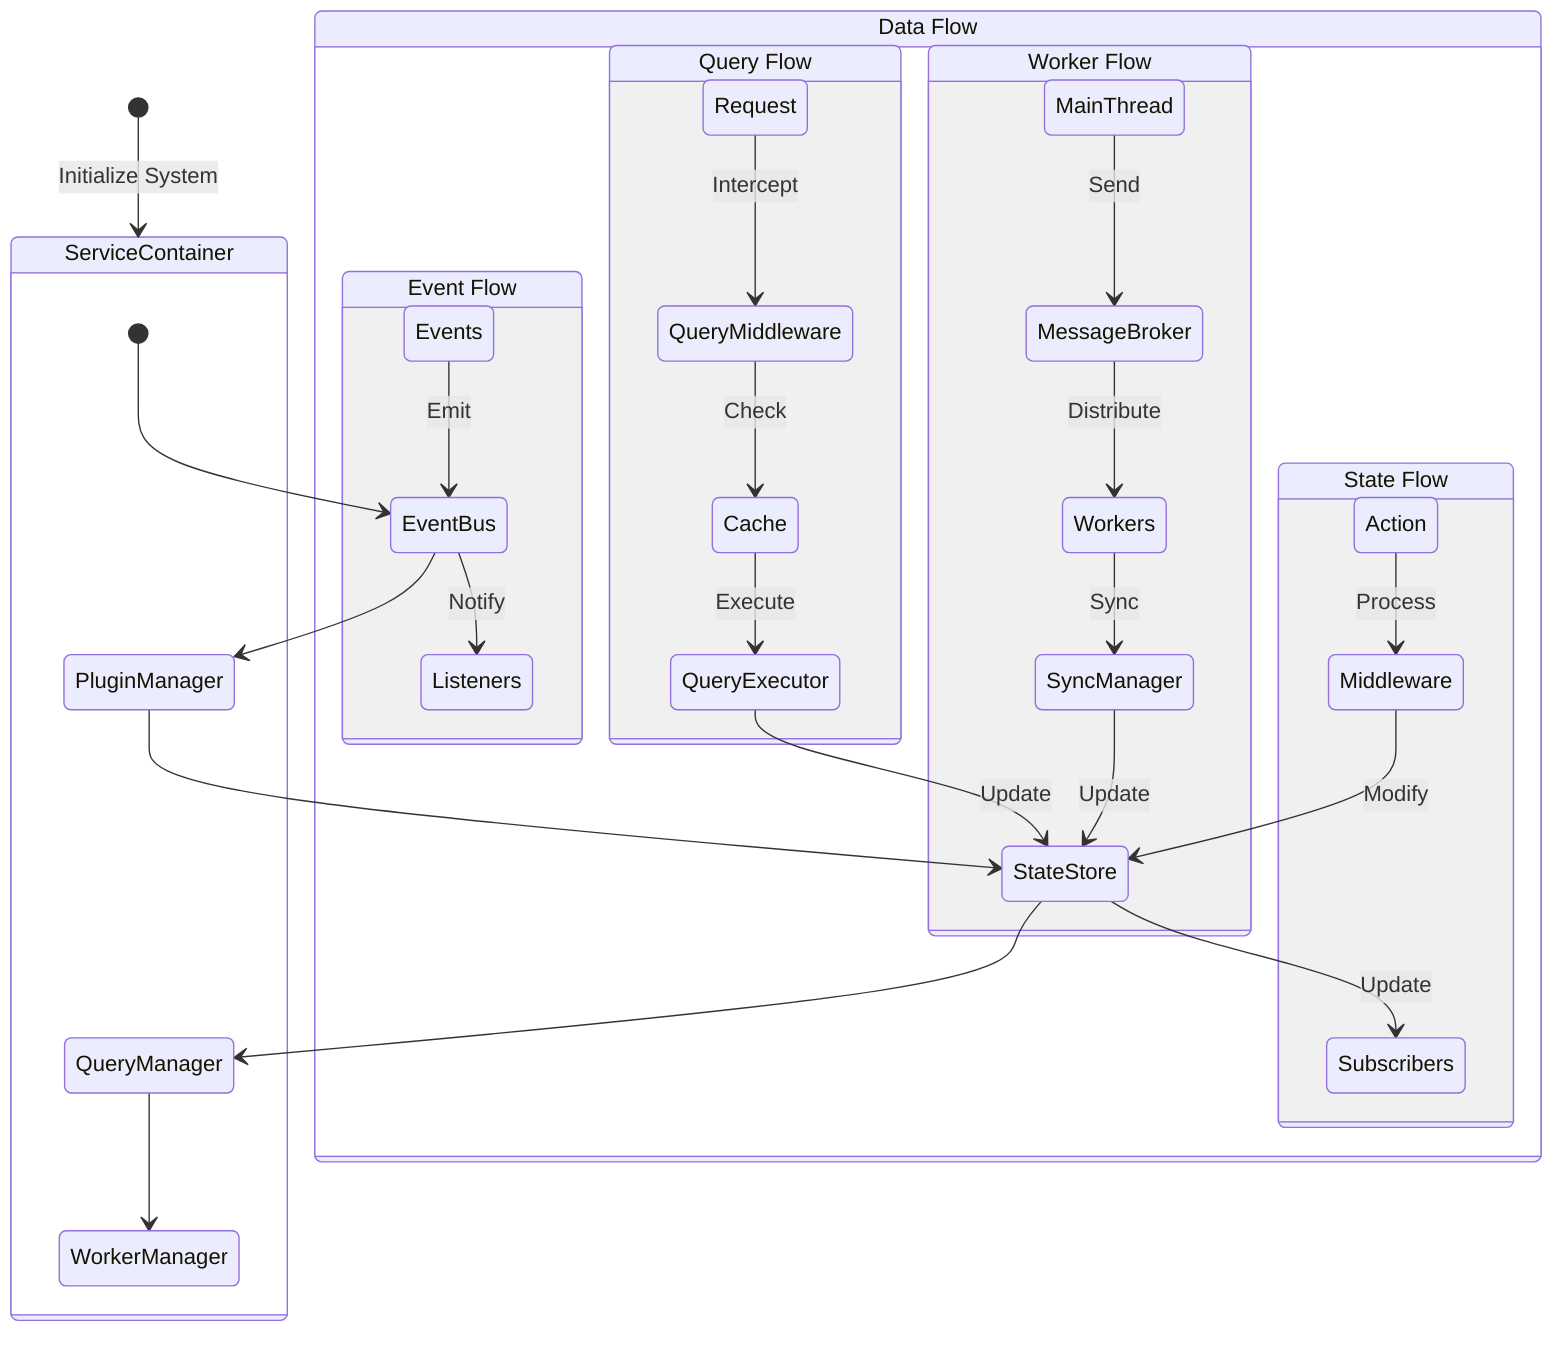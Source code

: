 stateDiagram-v2
    [*] --> ServiceContainer: Initialize System

    state ServiceContainer {
        [*] --> EventBus
        EventBus --> PluginManager
        PluginManager --> StateStore
        StateStore --> QueryManager
        QueryManager --> WorkerManager
    }

    state "Data Flow" as Flow {
state "Event Flow" as EventFlow {
Events --> EventBus: Emit
EventBus --> Listeners: Notify
}

state "State Flow" as StateFlow {
Action --> Middleware: Process
Middleware --> StateStore: Modify
StateStore --> Subscribers: Update
}

state "Query Flow" as QueryFlow {
Request --> QueryMiddleware: Intercept
QueryMiddleware --> Cache: Check
Cache --> QueryExecutor: Execute
QueryExecutor --> StateStore: Update
}

state "Worker Flow" as WorkerFlow {
MainThread --> MessageBroker: Send
MessageBroker --> Workers: Distribute
Workers --> SyncManager: Sync
SyncManager --> StateStore: Update
}
    }